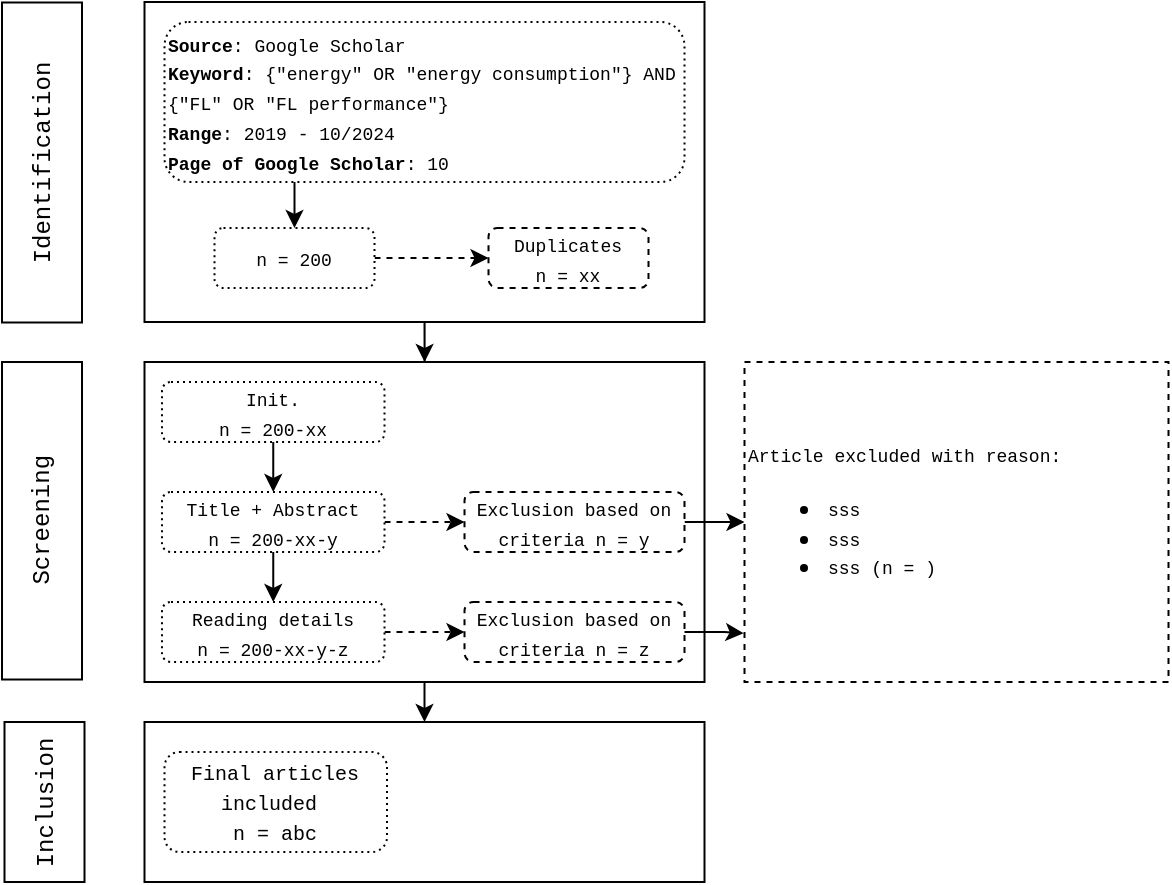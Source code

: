 <mxfile version="25.0.3" pages="2">
  <diagram name="Trang-1" id="EANZOwzSC-dSeC8dc-hd">
    <mxGraphModel dx="989" dy="625" grid="1" gridSize="10" guides="1" tooltips="1" connect="1" arrows="1" fold="1" page="1" pageScale="1" pageWidth="827" pageHeight="1169" math="0" shadow="0">
      <root>
        <mxCell id="0" />
        <mxCell id="1" parent="0" />
        <mxCell id="f12Qq1OD6IWFqGnEjADB-19" style="edgeStyle=orthogonalEdgeStyle;rounded=0;orthogonalLoop=1;jettySize=auto;html=1;exitX=0.5;exitY=1;exitDx=0;exitDy=0;" edge="1" parent="1" source="f12Qq1OD6IWFqGnEjADB-1" target="f12Qq1OD6IWFqGnEjADB-13">
          <mxGeometry relative="1" as="geometry" />
        </mxCell>
        <mxCell id="f12Qq1OD6IWFqGnEjADB-1" value="" style="rounded=0;whiteSpace=wrap;html=1;" vertex="1" parent="1">
          <mxGeometry x="111.25" y="120" width="280" height="160" as="geometry" />
        </mxCell>
        <mxCell id="f12Qq1OD6IWFqGnEjADB-2" value="&lt;font face=&quot;Courier New&quot;&gt;Identification&lt;/font&gt;" style="rounded=0;whiteSpace=wrap;html=1;rotation=-90;" vertex="1" parent="1">
          <mxGeometry x="-20" y="180.25" width="160" height="40" as="geometry" />
        </mxCell>
        <mxCell id="f12Qq1OD6IWFqGnEjADB-3" value="&lt;font face=&quot;Courier New&quot;&gt;Screening&lt;/font&gt;" style="rounded=0;whiteSpace=wrap;html=1;rotation=-90;" vertex="1" parent="1">
          <mxGeometry x="-19.37" y="359.38" width="158.75" height="40" as="geometry" />
        </mxCell>
        <mxCell id="f12Qq1OD6IWFqGnEjADB-4" value="&lt;font face=&quot;Courier New&quot;&gt;Inclusion&lt;/font&gt;" style="rounded=0;whiteSpace=wrap;html=1;rotation=-90;" vertex="1" parent="1">
          <mxGeometry x="21.25" y="500" width="80" height="40" as="geometry" />
        </mxCell>
        <mxCell id="f12Qq1OD6IWFqGnEjADB-12" style="edgeStyle=orthogonalEdgeStyle;rounded=0;orthogonalLoop=1;jettySize=auto;html=1;exitX=0.25;exitY=1;exitDx=0;exitDy=0;entryX=0.5;entryY=0;entryDx=0;entryDy=0;" edge="1" parent="1" source="f12Qq1OD6IWFqGnEjADB-6" target="f12Qq1OD6IWFqGnEjADB-8">
          <mxGeometry relative="1" as="geometry" />
        </mxCell>
        <mxCell id="f12Qq1OD6IWFqGnEjADB-6" value="&lt;font style=&quot;font-size: 9px;&quot; face=&quot;Courier New&quot;&gt;&lt;b style=&quot;&quot;&gt;Source&lt;/b&gt;: Google Scholar&lt;/font&gt;&lt;div&gt;&lt;font style=&quot;font-size: 9px;&quot; face=&quot;Courier New&quot;&gt;&lt;b&gt;Keyword&lt;/b&gt;:&amp;nbsp;{&quot;energy&quot; OR &quot;energy consumption&quot;} AND {&quot;FL&quot; OR &quot;FL performance&quot;}&lt;/font&gt;&lt;/div&gt;&lt;div&gt;&lt;font style=&quot;font-size: 9px;&quot; face=&quot;Courier New&quot;&gt;&lt;b&gt;Range&lt;/b&gt;: 2019 - 10/2024&lt;/font&gt;&lt;/div&gt;&lt;div&gt;&lt;font style=&quot;font-size: 9px;&quot; face=&quot;Courier New&quot;&gt;&lt;b style=&quot;&quot;&gt;Page of Google Scholar&lt;/b&gt;: 10&lt;/font&gt;&lt;/div&gt;" style="rounded=1;whiteSpace=wrap;html=1;dashed=1;align=left;dashPattern=1 2;" vertex="1" parent="1">
          <mxGeometry x="121.25" y="130" width="260" height="80" as="geometry" />
        </mxCell>
        <mxCell id="f12Qq1OD6IWFqGnEjADB-11" value="" style="edgeStyle=orthogonalEdgeStyle;rounded=0;orthogonalLoop=1;jettySize=auto;html=1;dashed=1;strokeColor=default;" edge="1" parent="1" source="f12Qq1OD6IWFqGnEjADB-8" target="f12Qq1OD6IWFqGnEjADB-10">
          <mxGeometry relative="1" as="geometry" />
        </mxCell>
        <mxCell id="f12Qq1OD6IWFqGnEjADB-8" value="&lt;font style=&quot;font-size: 9px;&quot; face=&quot;Courier New&quot;&gt;n = 200&lt;/font&gt;" style="rounded=1;whiteSpace=wrap;html=1;dashed=1;dashPattern=1 2;" vertex="1" parent="1">
          <mxGeometry x="146.25" y="233" width="80" height="30" as="geometry" />
        </mxCell>
        <mxCell id="f12Qq1OD6IWFqGnEjADB-10" value="&lt;font style=&quot;font-size: 9px;&quot; face=&quot;Courier New&quot;&gt;Duplicates&lt;/font&gt;&lt;div&gt;&lt;font style=&quot;font-size: 9px;&quot; face=&quot;Courier New&quot;&gt;n = xx&lt;/font&gt;&lt;/div&gt;" style="rounded=1;whiteSpace=wrap;html=1;dashed=1;" vertex="1" parent="1">
          <mxGeometry x="283.25" y="233" width="80" height="30" as="geometry" />
        </mxCell>
        <mxCell id="f12Qq1OD6IWFqGnEjADB-26" style="edgeStyle=orthogonalEdgeStyle;rounded=0;orthogonalLoop=1;jettySize=auto;html=1;exitX=0.5;exitY=1;exitDx=0;exitDy=0;entryX=0.5;entryY=0;entryDx=0;entryDy=0;" edge="1" parent="1" source="f12Qq1OD6IWFqGnEjADB-13" target="f12Qq1OD6IWFqGnEjADB-24">
          <mxGeometry relative="1" as="geometry" />
        </mxCell>
        <mxCell id="f12Qq1OD6IWFqGnEjADB-13" value="" style="rounded=0;whiteSpace=wrap;html=1;" vertex="1" parent="1">
          <mxGeometry x="111.25" y="300" width="280" height="160" as="geometry" />
        </mxCell>
        <mxCell id="f12Qq1OD6IWFqGnEjADB-17" style="edgeStyle=orthogonalEdgeStyle;rounded=0;orthogonalLoop=1;jettySize=auto;html=1;exitX=0.5;exitY=1;exitDx=0;exitDy=0;entryX=0.5;entryY=0;entryDx=0;entryDy=0;" edge="1" parent="1" source="f12Qq1OD6IWFqGnEjADB-14" target="f12Qq1OD6IWFqGnEjADB-15">
          <mxGeometry relative="1" as="geometry" />
        </mxCell>
        <mxCell id="f12Qq1OD6IWFqGnEjADB-14" value="&lt;div&gt;&lt;font style=&quot;font-size: 9px;&quot; face=&quot;Courier New&quot;&gt;Init.&lt;/font&gt;&lt;/div&gt;&lt;font style=&quot;font-size: 9px;&quot; face=&quot;Courier New&quot;&gt;n = 200-xx&lt;/font&gt;" style="rounded=1;whiteSpace=wrap;html=1;dashed=1;dashPattern=1 2;" vertex="1" parent="1">
          <mxGeometry x="120" y="310" width="111.25" height="30" as="geometry" />
        </mxCell>
        <mxCell id="f12Qq1OD6IWFqGnEjADB-18" style="edgeStyle=orthogonalEdgeStyle;rounded=0;orthogonalLoop=1;jettySize=auto;html=1;entryX=0;entryY=0.5;entryDx=0;entryDy=0;dashed=1;" edge="1" parent="1" source="f12Qq1OD6IWFqGnEjADB-15" target="f12Qq1OD6IWFqGnEjADB-16">
          <mxGeometry relative="1" as="geometry" />
        </mxCell>
        <mxCell id="f12Qq1OD6IWFqGnEjADB-22" style="edgeStyle=orthogonalEdgeStyle;rounded=0;orthogonalLoop=1;jettySize=auto;html=1;exitX=0.5;exitY=1;exitDx=0;exitDy=0;entryX=0.5;entryY=0;entryDx=0;entryDy=0;" edge="1" parent="1" source="f12Qq1OD6IWFqGnEjADB-15" target="f12Qq1OD6IWFqGnEjADB-20">
          <mxGeometry relative="1" as="geometry" />
        </mxCell>
        <mxCell id="f12Qq1OD6IWFqGnEjADB-15" value="&lt;div&gt;&lt;font style=&quot;font-size: 9px;&quot; face=&quot;Courier New&quot;&gt;Title + Abstract&lt;/font&gt;&lt;/div&gt;&lt;font style=&quot;font-size: 9px;&quot; face=&quot;Courier New&quot;&gt;n = 200-xx-y&lt;/font&gt;" style="rounded=1;whiteSpace=wrap;html=1;dashed=1;dashPattern=1 2;" vertex="1" parent="1">
          <mxGeometry x="120" y="365" width="111.25" height="30" as="geometry" />
        </mxCell>
        <mxCell id="f12Qq1OD6IWFqGnEjADB-30" style="edgeStyle=orthogonalEdgeStyle;rounded=0;orthogonalLoop=1;jettySize=auto;html=1;entryX=0;entryY=0.5;entryDx=0;entryDy=0;" edge="1" parent="1" source="f12Qq1OD6IWFqGnEjADB-16" target="f12Qq1OD6IWFqGnEjADB-27">
          <mxGeometry relative="1" as="geometry" />
        </mxCell>
        <mxCell id="f12Qq1OD6IWFqGnEjADB-16" value="&lt;div&gt;&lt;font style=&quot;font-size: 9px;&quot; face=&quot;Courier New&quot;&gt;Exclusion based on criteria n = y&lt;/font&gt;&lt;/div&gt;" style="rounded=1;whiteSpace=wrap;html=1;dashed=1;" vertex="1" parent="1">
          <mxGeometry x="271.25" y="365" width="110" height="30" as="geometry" />
        </mxCell>
        <mxCell id="f12Qq1OD6IWFqGnEjADB-23" style="edgeStyle=orthogonalEdgeStyle;rounded=0;orthogonalLoop=1;jettySize=auto;html=1;exitX=1;exitY=0.5;exitDx=0;exitDy=0;entryX=0;entryY=0.5;entryDx=0;entryDy=0;dashed=1;" edge="1" parent="1" source="f12Qq1OD6IWFqGnEjADB-20" target="f12Qq1OD6IWFqGnEjADB-21">
          <mxGeometry relative="1" as="geometry" />
        </mxCell>
        <mxCell id="f12Qq1OD6IWFqGnEjADB-20" value="&lt;div&gt;&lt;font style=&quot;font-size: 9px;&quot; face=&quot;Courier New&quot;&gt;Reading details&lt;/font&gt;&lt;/div&gt;&lt;font style=&quot;font-size: 9px;&quot; face=&quot;Courier New&quot;&gt;n = 200-xx-y-z&lt;/font&gt;" style="rounded=1;whiteSpace=wrap;html=1;dashed=1;dashPattern=1 2;" vertex="1" parent="1">
          <mxGeometry x="120" y="420" width="111.25" height="30" as="geometry" />
        </mxCell>
        <mxCell id="f12Qq1OD6IWFqGnEjADB-21" value="&lt;div&gt;&lt;font style=&quot;font-size: 9px;&quot; face=&quot;Courier New&quot;&gt;Exclusion based on criteria n = z&lt;/font&gt;&lt;/div&gt;" style="rounded=1;whiteSpace=wrap;html=1;dashed=1;" vertex="1" parent="1">
          <mxGeometry x="271.25" y="420" width="110" height="30" as="geometry" />
        </mxCell>
        <mxCell id="f12Qq1OD6IWFqGnEjADB-24" value="" style="rounded=0;whiteSpace=wrap;html=1;" vertex="1" parent="1">
          <mxGeometry x="111.25" y="480" width="280" height="80" as="geometry" />
        </mxCell>
        <mxCell id="f12Qq1OD6IWFqGnEjADB-25" value="&lt;div&gt;&lt;font size=&quot;1&quot; face=&quot;Courier New&quot;&gt;Final articles included&amp;nbsp;&lt;/font&gt;&lt;/div&gt;&lt;div&gt;&lt;font size=&quot;1&quot; face=&quot;Courier New&quot;&gt;n = abc&lt;/font&gt;&lt;/div&gt;" style="rounded=1;whiteSpace=wrap;html=1;dashed=1;dashPattern=1 2;" vertex="1" parent="1">
          <mxGeometry x="121.25" y="495" width="111.25" height="50" as="geometry" />
        </mxCell>
        <mxCell id="f12Qq1OD6IWFqGnEjADB-27" value="&lt;font style=&quot;font-size: 9px;&quot; face=&quot;Courier New&quot;&gt;Article excluded with reason:&lt;/font&gt;&lt;div&gt;&lt;ul&gt;&lt;li&gt;&lt;font style=&quot;font-size: 9px;&quot; face=&quot;Courier New&quot;&gt;sss&lt;/font&gt;&lt;/li&gt;&lt;li&gt;&lt;font style=&quot;font-size: 9px;&quot; face=&quot;Courier New&quot;&gt;sss&lt;/font&gt;&lt;/li&gt;&lt;li&gt;&lt;font style=&quot;font-size: 9px;&quot; face=&quot;Courier New&quot;&gt;sss (n = )&lt;/font&gt;&lt;/li&gt;&lt;/ul&gt;&lt;/div&gt;" style="rounded=0;whiteSpace=wrap;html=1;align=left;dashed=1;" vertex="1" parent="1">
          <mxGeometry x="411.25" y="300" width="212" height="160" as="geometry" />
        </mxCell>
        <mxCell id="f12Qq1OD6IWFqGnEjADB-29" style="edgeStyle=orthogonalEdgeStyle;rounded=0;orthogonalLoop=1;jettySize=auto;html=1;entryX=-0.002;entryY=0.848;entryDx=0;entryDy=0;entryPerimeter=0;" edge="1" parent="1" source="f12Qq1OD6IWFqGnEjADB-21" target="f12Qq1OD6IWFqGnEjADB-27">
          <mxGeometry relative="1" as="geometry" />
        </mxCell>
      </root>
    </mxGraphModel>
  </diagram>
  <diagram id="9Uqctx78jmnPk_pqYoFC" name="Trang-2">
    <mxGraphModel dx="1434" dy="906" grid="1" gridSize="10" guides="1" tooltips="1" connect="1" arrows="1" fold="1" page="1" pageScale="1" pageWidth="827" pageHeight="1169" math="0" shadow="0">
      <root>
        <mxCell id="0" />
        <mxCell id="1" parent="0" />
      </root>
    </mxGraphModel>
  </diagram>
</mxfile>
